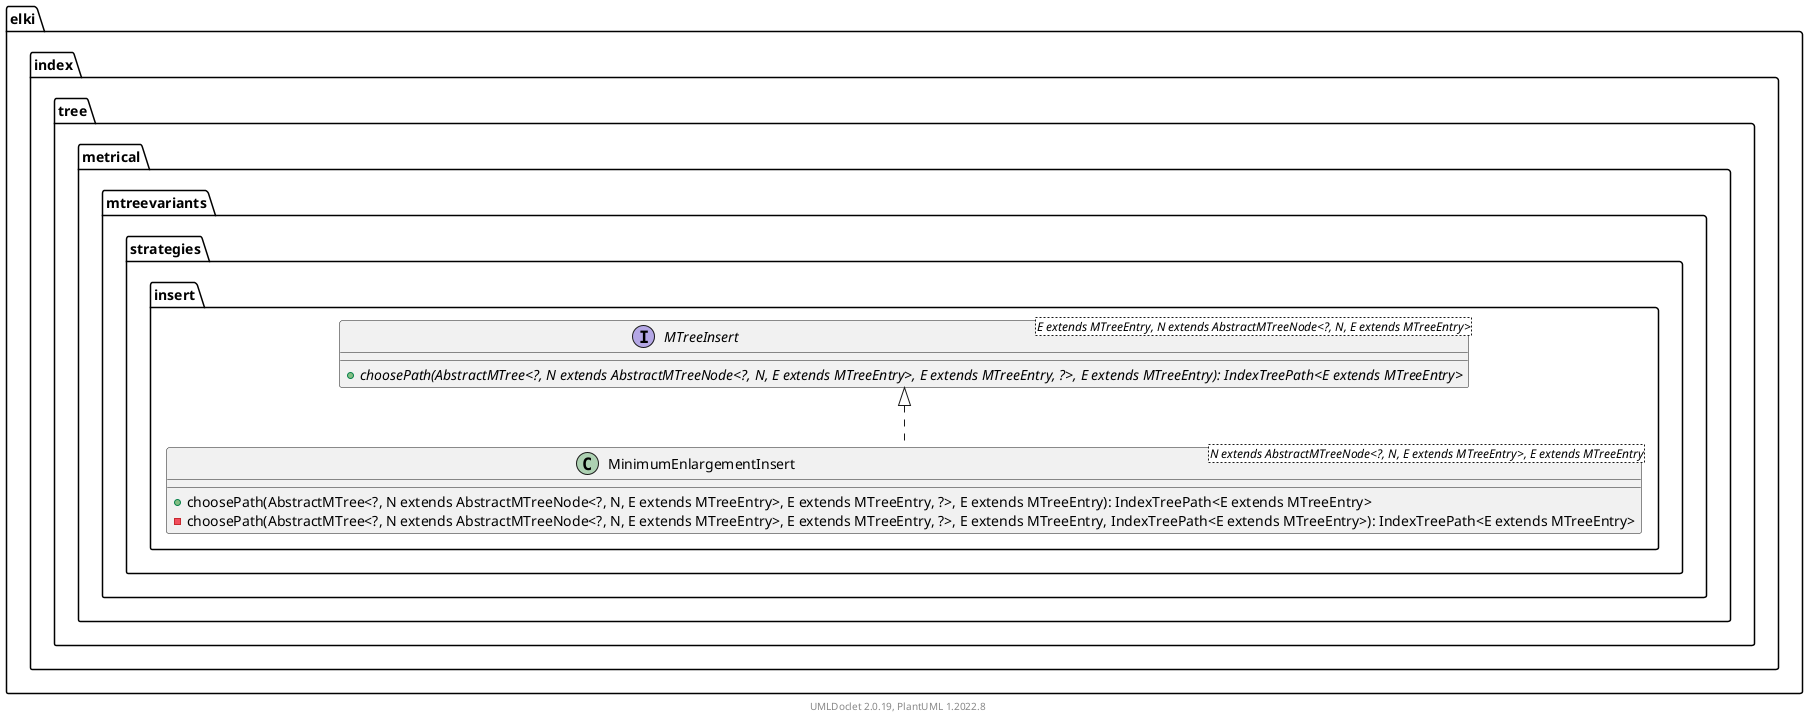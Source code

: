 @startuml
    remove .*\.(Instance|Par|Parameterizer|Factory)$
    namespace elki.index.tree.metrical.mtreevariants.strategies.insert {

        interface MTreeInsert<E extends MTreeEntry, N extends AbstractMTreeNode<?, N, E extends MTreeEntry>> [[MTreeInsert.html]] {
            {abstract} +choosePath(AbstractMTree<?, N extends AbstractMTreeNode<?, N, E extends MTreeEntry>, E extends MTreeEntry, ?>, E extends MTreeEntry): IndexTreePath<E extends MTreeEntry>
        }

        class MinimumEnlargementInsert<N extends AbstractMTreeNode<?, N, E extends MTreeEntry>, E extends MTreeEntry> [[MinimumEnlargementInsert.html]] {
            +choosePath(AbstractMTree<?, N extends AbstractMTreeNode<?, N, E extends MTreeEntry>, E extends MTreeEntry, ?>, E extends MTreeEntry): IndexTreePath<E extends MTreeEntry>
            -choosePath(AbstractMTree<?, N extends AbstractMTreeNode<?, N, E extends MTreeEntry>, E extends MTreeEntry, ?>, E extends MTreeEntry, IndexTreePath<E extends MTreeEntry>): IndexTreePath<E extends MTreeEntry>
        }

        MTreeInsert <|.. MinimumEnlargementInsert
    }

    center footer UMLDoclet 2.0.19, PlantUML 1.2022.8
@enduml
